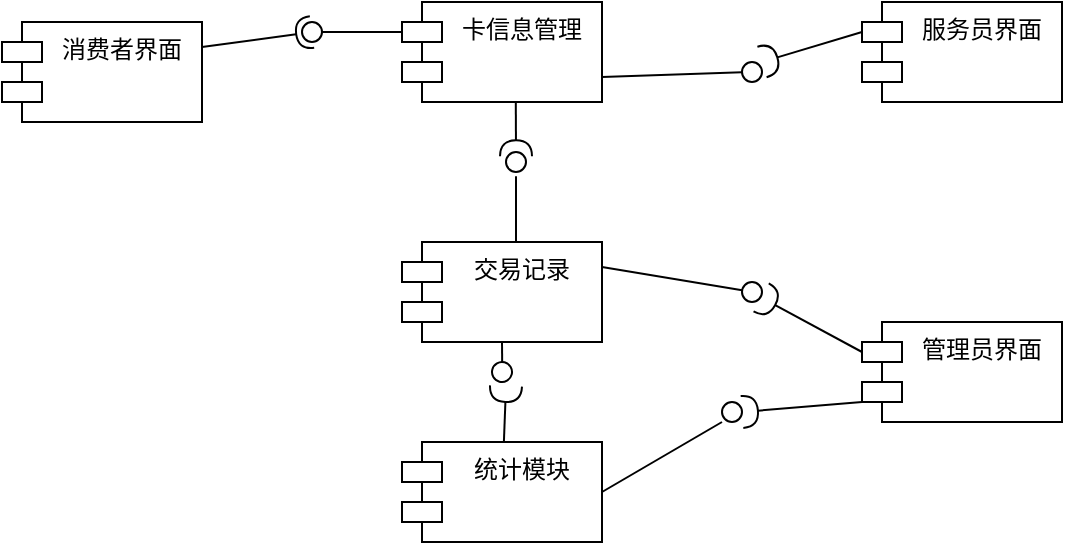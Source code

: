 <mxfile version="14.1.6" type="github">
  <diagram id="D_DTVV-fKkoUlUdx-1Yl" name="Page-1">
    <mxGraphModel dx="965" dy="567" grid="1" gridSize="10" guides="1" tooltips="1" connect="1" arrows="1" fold="1" page="1" pageScale="1" pageWidth="827" pageHeight="1169" math="0" shadow="0">
      <root>
        <mxCell id="0" />
        <mxCell id="1" parent="0" />
        <mxCell id="z0JdzvGyKKhDeZnDeLpF-1" value="卡信息管理" style="shape=module;align=left;spacingLeft=20;align=center;verticalAlign=top;" vertex="1" parent="1">
          <mxGeometry x="380" y="180" width="100" height="50" as="geometry" />
        </mxCell>
        <mxCell id="z0JdzvGyKKhDeZnDeLpF-2" value="交易记录" style="shape=module;align=left;spacingLeft=20;align=center;verticalAlign=top;" vertex="1" parent="1">
          <mxGeometry x="380" y="300" width="100" height="50" as="geometry" />
        </mxCell>
        <mxCell id="z0JdzvGyKKhDeZnDeLpF-4" value="消费者界面&#xa;" style="shape=module;align=left;spacingLeft=20;align=center;verticalAlign=top;" vertex="1" parent="1">
          <mxGeometry x="180" y="190" width="100" height="50" as="geometry" />
        </mxCell>
        <mxCell id="z0JdzvGyKKhDeZnDeLpF-5" value="服务员界面" style="shape=module;align=left;spacingLeft=20;align=center;verticalAlign=top;" vertex="1" parent="1">
          <mxGeometry x="610" y="180" width="100" height="50" as="geometry" />
        </mxCell>
        <mxCell id="z0JdzvGyKKhDeZnDeLpF-6" value="管理员界面" style="shape=module;align=left;spacingLeft=20;align=center;verticalAlign=top;" vertex="1" parent="1">
          <mxGeometry x="610" y="340" width="100" height="50" as="geometry" />
        </mxCell>
        <mxCell id="z0JdzvGyKKhDeZnDeLpF-7" value="统计模块" style="shape=module;align=left;spacingLeft=20;align=center;verticalAlign=top;" vertex="1" parent="1">
          <mxGeometry x="380" y="400" width="100" height="50" as="geometry" />
        </mxCell>
        <mxCell id="z0JdzvGyKKhDeZnDeLpF-18" value="" style="rounded=0;orthogonalLoop=1;jettySize=auto;html=1;endArrow=none;endFill=0;exitX=0;exitY=0;exitDx=0;exitDy=15;exitPerimeter=0;" edge="1" parent="1" source="z0JdzvGyKKhDeZnDeLpF-1">
          <mxGeometry relative="1" as="geometry">
            <mxPoint x="390" y="295" as="sourcePoint" />
            <mxPoint x="338" y="195" as="targetPoint" />
          </mxGeometry>
        </mxCell>
        <mxCell id="z0JdzvGyKKhDeZnDeLpF-19" value="" style="rounded=0;orthogonalLoop=1;jettySize=auto;html=1;endArrow=halfCircle;endFill=0;entryX=0.5;entryY=0.5;entryDx=0;entryDy=0;endSize=6;strokeWidth=1;exitX=1;exitY=0.25;exitDx=0;exitDy=0;" edge="1" target="z0JdzvGyKKhDeZnDeLpF-20" parent="1" source="z0JdzvGyKKhDeZnDeLpF-4">
          <mxGeometry relative="1" as="geometry">
            <mxPoint x="430" y="295" as="sourcePoint" />
          </mxGeometry>
        </mxCell>
        <mxCell id="z0JdzvGyKKhDeZnDeLpF-20" value="" style="ellipse;whiteSpace=wrap;html=1;fontFamily=Helvetica;fontSize=12;fontColor=#000000;align=center;strokeColor=#000000;fillColor=#ffffff;points=[];aspect=fixed;resizable=0;" vertex="1" parent="1">
          <mxGeometry x="330" y="190" width="10" height="10" as="geometry" />
        </mxCell>
        <mxCell id="z0JdzvGyKKhDeZnDeLpF-21" value="" style="rounded=0;orthogonalLoop=1;jettySize=auto;html=1;endArrow=none;endFill=0;exitX=0.59;exitY=0;exitDx=0;exitDy=0;exitPerimeter=0;" edge="1" parent="1">
          <mxGeometry relative="1" as="geometry">
            <mxPoint x="437" y="300" as="sourcePoint" />
            <mxPoint x="437" y="267.15" as="targetPoint" />
          </mxGeometry>
        </mxCell>
        <mxCell id="z0JdzvGyKKhDeZnDeLpF-22" value="" style="rounded=0;orthogonalLoop=1;jettySize=auto;html=1;endArrow=halfCircle;endFill=0;endSize=6;strokeWidth=1;exitX=0.579;exitY=1.057;exitDx=0;exitDy=0;exitPerimeter=0;" edge="1" parent="1">
          <mxGeometry relative="1" as="geometry">
            <mxPoint x="436.9" y="230.0" as="sourcePoint" />
            <mxPoint x="437" y="257.15" as="targetPoint" />
          </mxGeometry>
        </mxCell>
        <mxCell id="z0JdzvGyKKhDeZnDeLpF-23" value="" style="ellipse;whiteSpace=wrap;html=1;fontFamily=Helvetica;fontSize=12;fontColor=#000000;align=center;strokeColor=#000000;fillColor=#ffffff;points=[];aspect=fixed;resizable=0;" vertex="1" parent="1">
          <mxGeometry x="432" y="255" width="10" height="10" as="geometry" />
        </mxCell>
        <mxCell id="z0JdzvGyKKhDeZnDeLpF-24" value="" style="rounded=0;orthogonalLoop=1;jettySize=auto;html=1;endArrow=none;endFill=0;exitX=0.5;exitY=1;exitDx=0;exitDy=0;" edge="1" target="z0JdzvGyKKhDeZnDeLpF-26" parent="1" source="z0JdzvGyKKhDeZnDeLpF-2">
          <mxGeometry relative="1" as="geometry">
            <mxPoint x="40" y="385" as="sourcePoint" />
            <mxPoint x="120" y="385" as="targetPoint" />
          </mxGeometry>
        </mxCell>
        <mxCell id="z0JdzvGyKKhDeZnDeLpF-25" value="" style="rounded=0;orthogonalLoop=1;jettySize=auto;html=1;endArrow=halfCircle;endFill=0;endSize=6;strokeWidth=1;" edge="1" parent="1" source="z0JdzvGyKKhDeZnDeLpF-7">
          <mxGeometry relative="1" as="geometry">
            <mxPoint x="310" y="480" as="sourcePoint" />
            <mxPoint x="432" y="372" as="targetPoint" />
          </mxGeometry>
        </mxCell>
        <mxCell id="z0JdzvGyKKhDeZnDeLpF-26" value="" style="ellipse;whiteSpace=wrap;html=1;fontFamily=Helvetica;fontSize=12;fontColor=#000000;align=center;strokeColor=#000000;fillColor=#ffffff;points=[];aspect=fixed;resizable=0;rotation=60;" vertex="1" parent="1">
          <mxGeometry x="425" y="360" width="10" height="10" as="geometry" />
        </mxCell>
        <mxCell id="z0JdzvGyKKhDeZnDeLpF-27" value="" style="rounded=0;orthogonalLoop=1;jettySize=auto;html=1;endArrow=none;endFill=0;exitX=1;exitY=0.5;exitDx=0;exitDy=0;" edge="1" parent="1" source="z0JdzvGyKKhDeZnDeLpF-7">
          <mxGeometry relative="1" as="geometry">
            <mxPoint x="390" y="295" as="sourcePoint" />
            <mxPoint x="540" y="390" as="targetPoint" />
          </mxGeometry>
        </mxCell>
        <mxCell id="z0JdzvGyKKhDeZnDeLpF-28" value="" style="rounded=0;orthogonalLoop=1;jettySize=auto;html=1;endArrow=halfCircle;endFill=0;endSize=6;strokeWidth=1;exitX=0;exitY=0;exitDx=0;exitDy=35;exitPerimeter=0;" edge="1" parent="1">
          <mxGeometry relative="1" as="geometry">
            <mxPoint x="610" y="380" as="sourcePoint" />
            <mxPoint x="550" y="385" as="targetPoint" />
          </mxGeometry>
        </mxCell>
        <mxCell id="z0JdzvGyKKhDeZnDeLpF-29" value="" style="ellipse;whiteSpace=wrap;html=1;fontFamily=Helvetica;fontSize=12;fontColor=#000000;align=center;strokeColor=#000000;fillColor=#ffffff;points=[];aspect=fixed;resizable=0;" vertex="1" parent="1">
          <mxGeometry x="540" y="380" width="10" height="10" as="geometry" />
        </mxCell>
        <mxCell id="z0JdzvGyKKhDeZnDeLpF-30" value="" style="rounded=0;orthogonalLoop=1;jettySize=auto;html=1;endArrow=none;endFill=0;exitX=1;exitY=0.25;exitDx=0;exitDy=0;" edge="1" target="z0JdzvGyKKhDeZnDeLpF-32" parent="1" source="z0JdzvGyKKhDeZnDeLpF-2">
          <mxGeometry relative="1" as="geometry">
            <mxPoint x="390" y="270" as="sourcePoint" />
            <mxPoint x="530" y="315" as="targetPoint" />
          </mxGeometry>
        </mxCell>
        <mxCell id="z0JdzvGyKKhDeZnDeLpF-31" value="" style="rounded=0;orthogonalLoop=1;jettySize=auto;html=1;endArrow=halfCircle;endFill=0;endSize=6;strokeWidth=1;exitX=0;exitY=0;exitDx=0;exitDy=15;exitPerimeter=0;entryX=0.957;entryY=0.771;entryDx=0;entryDy=0;entryPerimeter=0;" edge="1" target="z0JdzvGyKKhDeZnDeLpF-32" parent="1" source="z0JdzvGyKKhDeZnDeLpF-6">
          <mxGeometry relative="1" as="geometry">
            <mxPoint x="610" y="330" as="sourcePoint" />
            <mxPoint x="560" y="320" as="targetPoint" />
          </mxGeometry>
        </mxCell>
        <mxCell id="z0JdzvGyKKhDeZnDeLpF-32" value="" style="ellipse;whiteSpace=wrap;html=1;fontFamily=Helvetica;fontSize=12;fontColor=#000000;align=center;strokeColor=#000000;fillColor=#ffffff;points=[];aspect=fixed;resizable=0;" vertex="1" parent="1">
          <mxGeometry x="550" y="320" width="10" height="10" as="geometry" />
        </mxCell>
        <mxCell id="z0JdzvGyKKhDeZnDeLpF-33" value="" style="rounded=0;orthogonalLoop=1;jettySize=auto;html=1;endArrow=none;endFill=0;exitX=1;exitY=0.75;exitDx=0;exitDy=0;" edge="1" target="z0JdzvGyKKhDeZnDeLpF-35" parent="1" source="z0JdzvGyKKhDeZnDeLpF-1">
          <mxGeometry relative="1" as="geometry">
            <mxPoint x="390" y="295" as="sourcePoint" />
            <mxPoint x="400" y="270" as="targetPoint" />
          </mxGeometry>
        </mxCell>
        <mxCell id="z0JdzvGyKKhDeZnDeLpF-34" value="" style="rounded=0;orthogonalLoop=1;jettySize=auto;html=1;endArrow=halfCircle;endFill=0;endSize=6;strokeWidth=1;exitX=0;exitY=0;exitDx=0;exitDy=15;exitPerimeter=0;" edge="1" parent="1" source="z0JdzvGyKKhDeZnDeLpF-5">
          <mxGeometry relative="1" as="geometry">
            <mxPoint x="430" y="295" as="sourcePoint" />
            <mxPoint x="560" y="210" as="targetPoint" />
          </mxGeometry>
        </mxCell>
        <mxCell id="z0JdzvGyKKhDeZnDeLpF-35" value="" style="ellipse;whiteSpace=wrap;html=1;fontFamily=Helvetica;fontSize=12;fontColor=#000000;align=center;strokeColor=#000000;fillColor=#ffffff;points=[];aspect=fixed;resizable=0;" vertex="1" parent="1">
          <mxGeometry x="550" y="210" width="10" height="10" as="geometry" />
        </mxCell>
      </root>
    </mxGraphModel>
  </diagram>
</mxfile>
